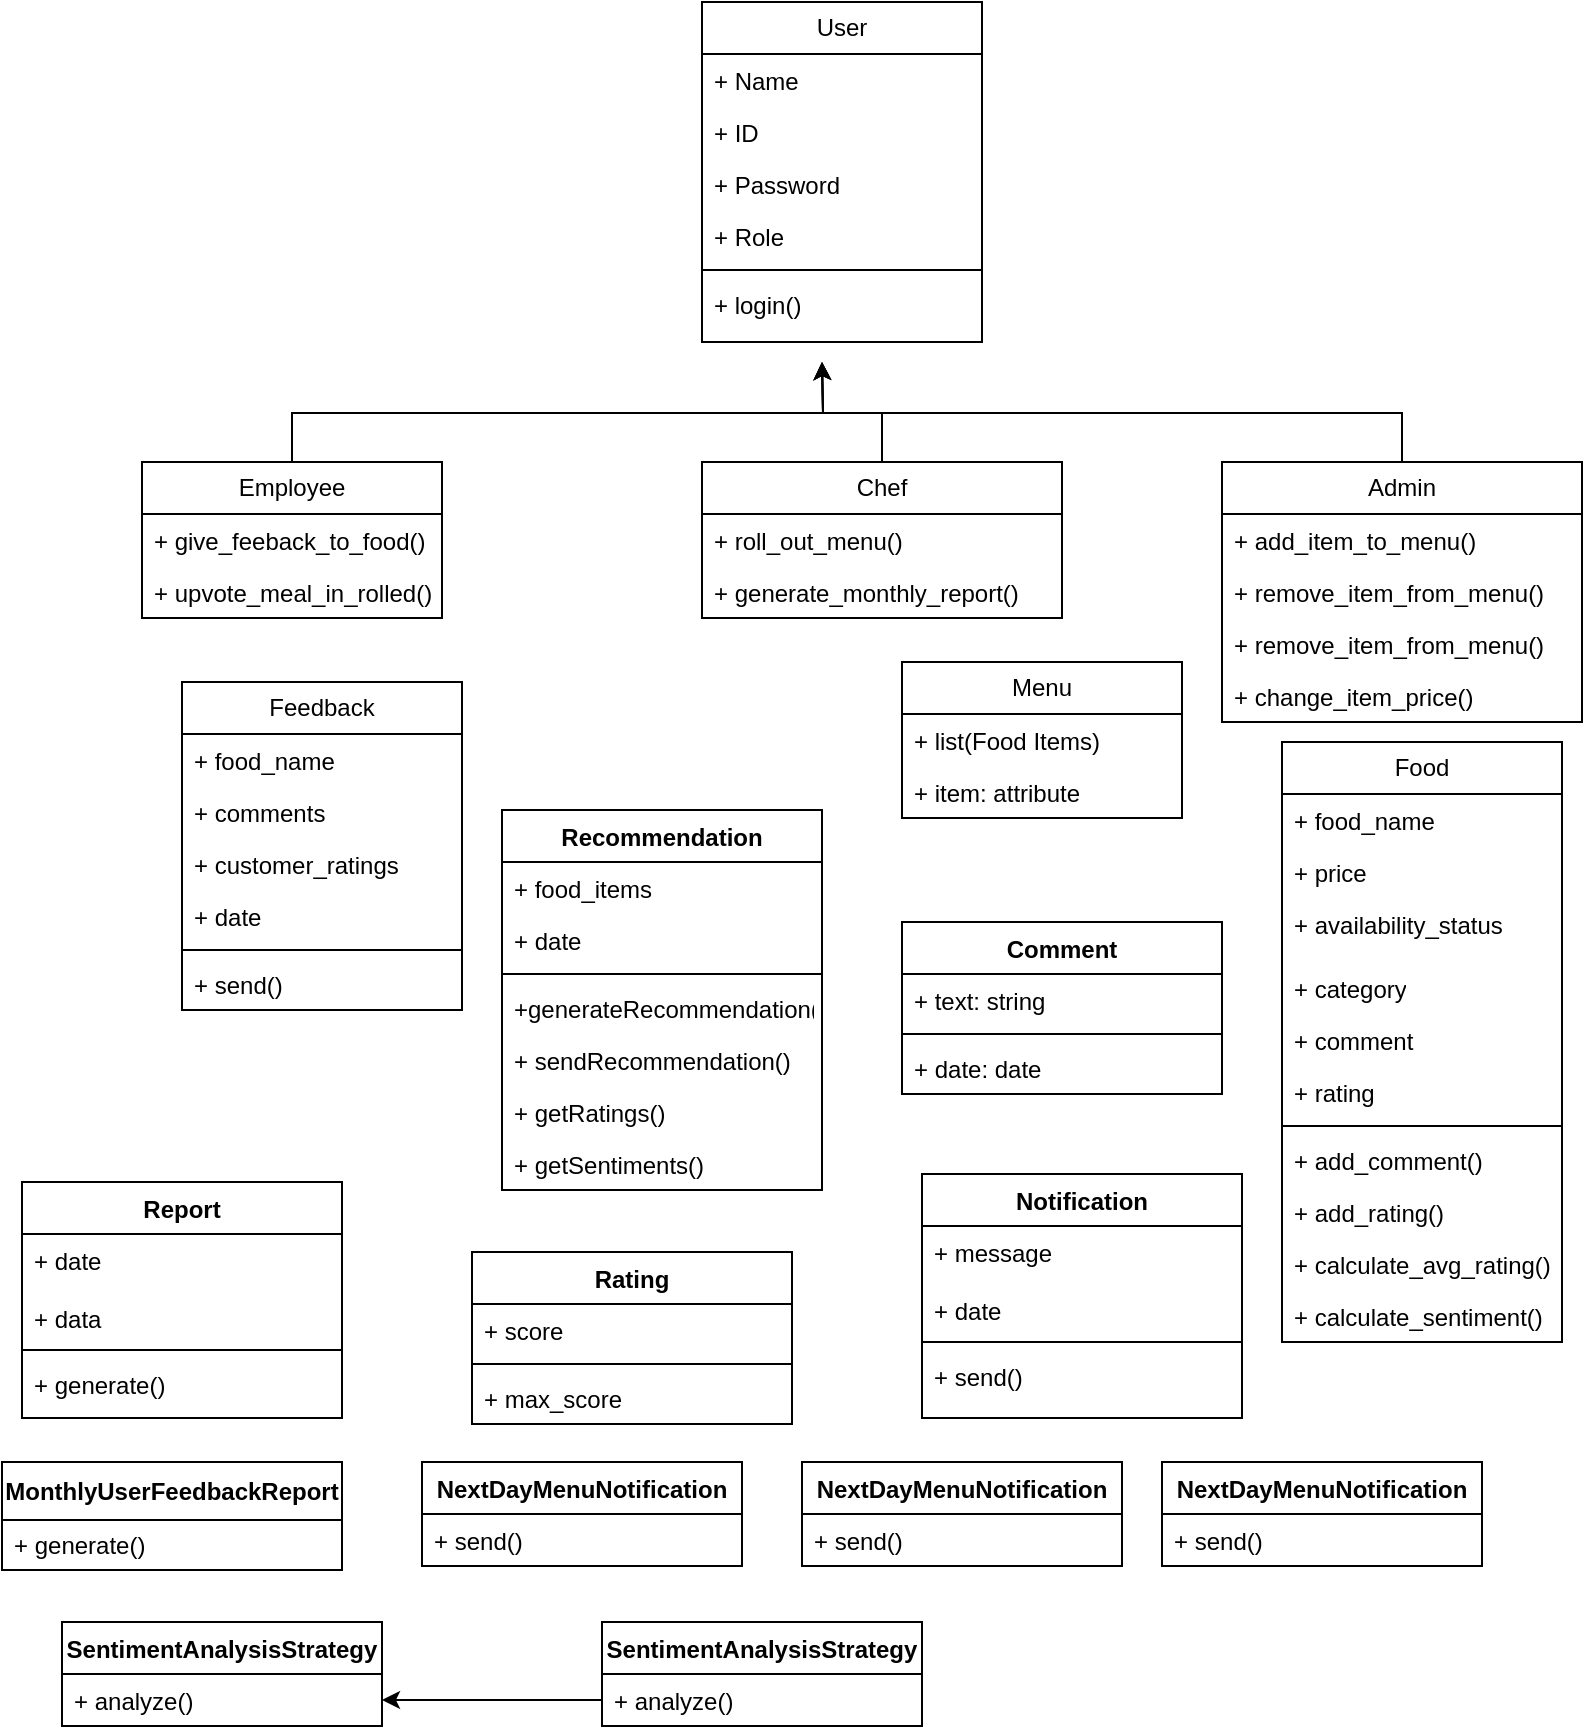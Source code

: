<mxfile version="24.4.14" type="device">
  <diagram name="Page-1" id="jMBQaEbbXKZfyH_cBPyg">
    <mxGraphModel dx="961" dy="527" grid="1" gridSize="10" guides="1" tooltips="1" connect="1" arrows="1" fold="1" page="1" pageScale="1" pageWidth="850" pageHeight="1100" math="0" shadow="0">
      <root>
        <mxCell id="0" />
        <mxCell id="1" parent="0" />
        <mxCell id="Dl0egayPhT2zZ90vlUJw-4" value="User" style="swimlane;fontStyle=0;childLayout=stackLayout;horizontal=1;startSize=26;fillColor=none;horizontalStack=0;resizeParent=1;resizeParentMax=0;resizeLast=0;collapsible=1;marginBottom=0;whiteSpace=wrap;html=1;" parent="1" vertex="1">
          <mxGeometry x="380" y="60" width="140" height="170" as="geometry">
            <mxRectangle x="170" y="60" width="70" height="30" as="alternateBounds" />
          </mxGeometry>
        </mxCell>
        <mxCell id="Dl0egayPhT2zZ90vlUJw-5" value="+ Name" style="text;strokeColor=none;fillColor=none;align=left;verticalAlign=top;spacingLeft=4;spacingRight=4;overflow=hidden;rotatable=0;points=[[0,0.5],[1,0.5]];portConstraint=eastwest;whiteSpace=wrap;html=1;" parent="Dl0egayPhT2zZ90vlUJw-4" vertex="1">
          <mxGeometry y="26" width="140" height="26" as="geometry" />
        </mxCell>
        <mxCell id="Dl0egayPhT2zZ90vlUJw-6" value="+ ID" style="text;strokeColor=none;fillColor=none;align=left;verticalAlign=top;spacingLeft=4;spacingRight=4;overflow=hidden;rotatable=0;points=[[0,0.5],[1,0.5]];portConstraint=eastwest;whiteSpace=wrap;html=1;" parent="Dl0egayPhT2zZ90vlUJw-4" vertex="1">
          <mxGeometry y="52" width="140" height="26" as="geometry" />
        </mxCell>
        <mxCell id="Dl0egayPhT2zZ90vlUJw-10" value="+ Password" style="text;strokeColor=none;fillColor=none;align=left;verticalAlign=top;spacingLeft=4;spacingRight=4;overflow=hidden;rotatable=0;points=[[0,0.5],[1,0.5]];portConstraint=eastwest;whiteSpace=wrap;html=1;" parent="Dl0egayPhT2zZ90vlUJw-4" vertex="1">
          <mxGeometry y="78" width="140" height="26" as="geometry" />
        </mxCell>
        <mxCell id="Dl0egayPhT2zZ90vlUJw-11" value="+ Role" style="text;strokeColor=none;fillColor=none;align=left;verticalAlign=top;spacingLeft=4;spacingRight=4;overflow=hidden;rotatable=0;points=[[0,0.5],[1,0.5]];portConstraint=eastwest;whiteSpace=wrap;html=1;" parent="Dl0egayPhT2zZ90vlUJw-4" vertex="1">
          <mxGeometry y="104" width="140" height="26" as="geometry" />
        </mxCell>
        <mxCell id="Dl0egayPhT2zZ90vlUJw-12" value="" style="line;strokeWidth=1;fillColor=none;align=left;verticalAlign=middle;spacingTop=-1;spacingLeft=3;spacingRight=3;rotatable=0;labelPosition=right;points=[];portConstraint=eastwest;strokeColor=inherit;" parent="Dl0egayPhT2zZ90vlUJw-4" vertex="1">
          <mxGeometry y="130" width="140" height="8" as="geometry" />
        </mxCell>
        <mxCell id="Dl0egayPhT2zZ90vlUJw-7" value="+ login()" style="text;strokeColor=none;fillColor=none;align=left;verticalAlign=top;spacingLeft=4;spacingRight=4;overflow=hidden;rotatable=0;points=[[0,0.5],[1,0.5]];portConstraint=eastwest;whiteSpace=wrap;html=1;" parent="Dl0egayPhT2zZ90vlUJw-4" vertex="1">
          <mxGeometry y="138" width="140" height="32" as="geometry" />
        </mxCell>
        <mxCell id="Dl0egayPhT2zZ90vlUJw-37" style="edgeStyle=orthogonalEdgeStyle;rounded=0;orthogonalLoop=1;jettySize=auto;html=1;exitX=0.5;exitY=0;exitDx=0;exitDy=0;" parent="1" source="Dl0egayPhT2zZ90vlUJw-13" edge="1">
          <mxGeometry relative="1" as="geometry">
            <mxPoint x="440" y="240" as="targetPoint" />
          </mxGeometry>
        </mxCell>
        <mxCell id="Dl0egayPhT2zZ90vlUJw-13" value="Employee" style="swimlane;fontStyle=0;childLayout=stackLayout;horizontal=1;startSize=26;fillColor=none;horizontalStack=0;resizeParent=1;resizeParentMax=0;resizeLast=0;collapsible=1;marginBottom=0;whiteSpace=wrap;html=1;" parent="1" vertex="1">
          <mxGeometry x="100" y="290" width="150" height="78" as="geometry" />
        </mxCell>
        <mxCell id="Dl0egayPhT2zZ90vlUJw-14" value="+ give_feeback_to_food()" style="text;strokeColor=none;fillColor=none;align=left;verticalAlign=top;spacingLeft=4;spacingRight=4;overflow=hidden;rotatable=0;points=[[0,0.5],[1,0.5]];portConstraint=eastwest;whiteSpace=wrap;html=1;" parent="Dl0egayPhT2zZ90vlUJw-13" vertex="1">
          <mxGeometry y="26" width="150" height="26" as="geometry" />
        </mxCell>
        <mxCell id="Dl0egayPhT2zZ90vlUJw-15" value="+ upvote_meal_in_rolled()" style="text;strokeColor=none;fillColor=none;align=left;verticalAlign=top;spacingLeft=4;spacingRight=4;overflow=hidden;rotatable=0;points=[[0,0.5],[1,0.5]];portConstraint=eastwest;whiteSpace=wrap;html=1;" parent="Dl0egayPhT2zZ90vlUJw-13" vertex="1">
          <mxGeometry y="52" width="150" height="26" as="geometry" />
        </mxCell>
        <mxCell id="Dl0egayPhT2zZ90vlUJw-38" style="edgeStyle=orthogonalEdgeStyle;rounded=0;orthogonalLoop=1;jettySize=auto;html=1;exitX=0.5;exitY=0;exitDx=0;exitDy=0;" parent="1" source="Dl0egayPhT2zZ90vlUJw-17" edge="1">
          <mxGeometry relative="1" as="geometry">
            <mxPoint x="440" y="240" as="targetPoint" />
          </mxGeometry>
        </mxCell>
        <mxCell id="Dl0egayPhT2zZ90vlUJw-17" value="Chef" style="swimlane;fontStyle=0;childLayout=stackLayout;horizontal=1;startSize=26;fillColor=none;horizontalStack=0;resizeParent=1;resizeParentMax=0;resizeLast=0;collapsible=1;marginBottom=0;whiteSpace=wrap;html=1;" parent="1" vertex="1">
          <mxGeometry x="380" y="290" width="180" height="78" as="geometry" />
        </mxCell>
        <mxCell id="Dl0egayPhT2zZ90vlUJw-18" value="+ roll_out_menu()" style="text;strokeColor=none;fillColor=none;align=left;verticalAlign=top;spacingLeft=4;spacingRight=4;overflow=hidden;rotatable=0;points=[[0,0.5],[1,0.5]];portConstraint=eastwest;whiteSpace=wrap;html=1;" parent="Dl0egayPhT2zZ90vlUJw-17" vertex="1">
          <mxGeometry y="26" width="180" height="26" as="geometry" />
        </mxCell>
        <mxCell id="Dl0egayPhT2zZ90vlUJw-19" value="+ generate_monthly_report()" style="text;strokeColor=none;fillColor=none;align=left;verticalAlign=top;spacingLeft=4;spacingRight=4;overflow=hidden;rotatable=0;points=[[0,0.5],[1,0.5]];portConstraint=eastwest;whiteSpace=wrap;html=1;" parent="Dl0egayPhT2zZ90vlUJw-17" vertex="1">
          <mxGeometry y="52" width="180" height="26" as="geometry" />
        </mxCell>
        <mxCell id="Dl0egayPhT2zZ90vlUJw-39" style="edgeStyle=orthogonalEdgeStyle;rounded=0;orthogonalLoop=1;jettySize=auto;html=1;exitX=0.5;exitY=0;exitDx=0;exitDy=0;" parent="1" source="Dl0egayPhT2zZ90vlUJw-21" edge="1">
          <mxGeometry relative="1" as="geometry">
            <mxPoint x="440" y="240" as="targetPoint" />
          </mxGeometry>
        </mxCell>
        <mxCell id="Dl0egayPhT2zZ90vlUJw-21" value="Admin" style="swimlane;fontStyle=0;childLayout=stackLayout;horizontal=1;startSize=26;fillColor=none;horizontalStack=0;resizeParent=1;resizeParentMax=0;resizeLast=0;collapsible=1;marginBottom=0;whiteSpace=wrap;html=1;" parent="1" vertex="1">
          <mxGeometry x="640" y="290" width="180" height="130" as="geometry" />
        </mxCell>
        <mxCell id="Dl0egayPhT2zZ90vlUJw-22" value="+ add_item_to_menu()" style="text;strokeColor=none;fillColor=none;align=left;verticalAlign=top;spacingLeft=4;spacingRight=4;overflow=hidden;rotatable=0;points=[[0,0.5],[1,0.5]];portConstraint=eastwest;whiteSpace=wrap;html=1;" parent="Dl0egayPhT2zZ90vlUJw-21" vertex="1">
          <mxGeometry y="26" width="180" height="26" as="geometry" />
        </mxCell>
        <mxCell id="Dl0egayPhT2zZ90vlUJw-23" value="+ remove_item_from_menu()" style="text;strokeColor=none;fillColor=none;align=left;verticalAlign=top;spacingLeft=4;spacingRight=4;overflow=hidden;rotatable=0;points=[[0,0.5],[1,0.5]];portConstraint=eastwest;whiteSpace=wrap;html=1;" parent="Dl0egayPhT2zZ90vlUJw-21" vertex="1">
          <mxGeometry y="52" width="180" height="26" as="geometry" />
        </mxCell>
        <mxCell id="Dl0egayPhT2zZ90vlUJw-25" value="+ remove_item_from_menu()" style="text;strokeColor=none;fillColor=none;align=left;verticalAlign=top;spacingLeft=4;spacingRight=4;overflow=hidden;rotatable=0;points=[[0,0.5],[1,0.5]];portConstraint=eastwest;whiteSpace=wrap;html=1;" parent="Dl0egayPhT2zZ90vlUJw-21" vertex="1">
          <mxGeometry y="78" width="180" height="26" as="geometry" />
        </mxCell>
        <mxCell id="Dl0egayPhT2zZ90vlUJw-24" value="+ change_item_price()" style="text;strokeColor=none;fillColor=none;align=left;verticalAlign=top;spacingLeft=4;spacingRight=4;overflow=hidden;rotatable=0;points=[[0,0.5],[1,0.5]];portConstraint=eastwest;whiteSpace=wrap;html=1;" parent="Dl0egayPhT2zZ90vlUJw-21" vertex="1">
          <mxGeometry y="104" width="180" height="26" as="geometry" />
        </mxCell>
        <mxCell id="Dl0egayPhT2zZ90vlUJw-29" value="Menu" style="swimlane;fontStyle=0;childLayout=stackLayout;horizontal=1;startSize=26;fillColor=none;horizontalStack=0;resizeParent=1;resizeParentMax=0;resizeLast=0;collapsible=1;marginBottom=0;whiteSpace=wrap;html=1;" parent="1" vertex="1">
          <mxGeometry x="480" y="390" width="140" height="78" as="geometry" />
        </mxCell>
        <mxCell id="Dl0egayPhT2zZ90vlUJw-30" value="+ list(Food Items)" style="text;strokeColor=none;fillColor=none;align=left;verticalAlign=top;spacingLeft=4;spacingRight=4;overflow=hidden;rotatable=0;points=[[0,0.5],[1,0.5]];portConstraint=eastwest;whiteSpace=wrap;html=1;" parent="Dl0egayPhT2zZ90vlUJw-29" vertex="1">
          <mxGeometry y="26" width="140" height="26" as="geometry" />
        </mxCell>
        <mxCell id="brvEw3I0obju15H7GsKY-70" value="+ item: attribute" style="text;strokeColor=none;fillColor=none;align=left;verticalAlign=top;spacingLeft=4;spacingRight=4;overflow=hidden;rotatable=0;points=[[0,0.5],[1,0.5]];portConstraint=eastwest;whiteSpace=wrap;html=1;" vertex="1" parent="Dl0egayPhT2zZ90vlUJw-29">
          <mxGeometry y="52" width="140" height="26" as="geometry" />
        </mxCell>
        <mxCell id="Dl0egayPhT2zZ90vlUJw-33" value="Food " style="swimlane;fontStyle=0;childLayout=stackLayout;horizontal=1;startSize=26;fillColor=none;horizontalStack=0;resizeParent=1;resizeParentMax=0;resizeLast=0;collapsible=1;marginBottom=0;whiteSpace=wrap;html=1;" parent="1" vertex="1">
          <mxGeometry x="670" y="430" width="140" height="300" as="geometry" />
        </mxCell>
        <mxCell id="Dl0egayPhT2zZ90vlUJw-34" value="+ food_name" style="text;strokeColor=none;fillColor=none;align=left;verticalAlign=top;spacingLeft=4;spacingRight=4;overflow=hidden;rotatable=0;points=[[0,0.5],[1,0.5]];portConstraint=eastwest;whiteSpace=wrap;html=1;" parent="Dl0egayPhT2zZ90vlUJw-33" vertex="1">
          <mxGeometry y="26" width="140" height="26" as="geometry" />
        </mxCell>
        <mxCell id="Dl0egayPhT2zZ90vlUJw-35" value="+ price" style="text;strokeColor=none;fillColor=none;align=left;verticalAlign=top;spacingLeft=4;spacingRight=4;overflow=hidden;rotatable=0;points=[[0,0.5],[1,0.5]];portConstraint=eastwest;whiteSpace=wrap;html=1;" parent="Dl0egayPhT2zZ90vlUJw-33" vertex="1">
          <mxGeometry y="52" width="140" height="26" as="geometry" />
        </mxCell>
        <mxCell id="Dl0egayPhT2zZ90vlUJw-36" value="+ availability_status" style="text;strokeColor=none;fillColor=none;align=left;verticalAlign=top;spacingLeft=4;spacingRight=4;overflow=hidden;rotatable=0;points=[[0,0.5],[1,0.5]];portConstraint=eastwest;whiteSpace=wrap;html=1;" parent="Dl0egayPhT2zZ90vlUJw-33" vertex="1">
          <mxGeometry y="78" width="140" height="32" as="geometry" />
        </mxCell>
        <mxCell id="Dl0egayPhT2zZ90vlUJw-45" value="+ category" style="text;strokeColor=none;fillColor=none;align=left;verticalAlign=top;spacingLeft=4;spacingRight=4;overflow=hidden;rotatable=0;points=[[0,0.5],[1,0.5]];portConstraint=eastwest;whiteSpace=wrap;html=1;" parent="Dl0egayPhT2zZ90vlUJw-33" vertex="1">
          <mxGeometry y="110" width="140" height="26" as="geometry" />
        </mxCell>
        <mxCell id="brvEw3I0obju15H7GsKY-71" value="+ comment" style="text;strokeColor=none;fillColor=none;align=left;verticalAlign=top;spacingLeft=4;spacingRight=4;overflow=hidden;rotatable=0;points=[[0,0.5],[1,0.5]];portConstraint=eastwest;whiteSpace=wrap;html=1;" vertex="1" parent="Dl0egayPhT2zZ90vlUJw-33">
          <mxGeometry y="136" width="140" height="26" as="geometry" />
        </mxCell>
        <mxCell id="brvEw3I0obju15H7GsKY-73" value="+ rating" style="text;strokeColor=none;fillColor=none;align=left;verticalAlign=top;spacingLeft=4;spacingRight=4;overflow=hidden;rotatable=0;points=[[0,0.5],[1,0.5]];portConstraint=eastwest;whiteSpace=wrap;html=1;" vertex="1" parent="Dl0egayPhT2zZ90vlUJw-33">
          <mxGeometry y="162" width="140" height="26" as="geometry" />
        </mxCell>
        <mxCell id="brvEw3I0obju15H7GsKY-74" value="" style="line;strokeWidth=1;fillColor=none;align=left;verticalAlign=middle;spacingTop=-1;spacingLeft=3;spacingRight=3;rotatable=0;labelPosition=right;points=[];portConstraint=eastwest;strokeColor=inherit;" vertex="1" parent="Dl0egayPhT2zZ90vlUJw-33">
          <mxGeometry y="188" width="140" height="8" as="geometry" />
        </mxCell>
        <mxCell id="brvEw3I0obju15H7GsKY-72" value="+ add_comment()" style="text;strokeColor=none;fillColor=none;align=left;verticalAlign=top;spacingLeft=4;spacingRight=4;overflow=hidden;rotatable=0;points=[[0,0.5],[1,0.5]];portConstraint=eastwest;whiteSpace=wrap;html=1;" vertex="1" parent="Dl0egayPhT2zZ90vlUJw-33">
          <mxGeometry y="196" width="140" height="26" as="geometry" />
        </mxCell>
        <mxCell id="brvEw3I0obju15H7GsKY-78" value="+ add_rating()" style="text;strokeColor=none;fillColor=none;align=left;verticalAlign=top;spacingLeft=4;spacingRight=4;overflow=hidden;rotatable=0;points=[[0,0.5],[1,0.5]];portConstraint=eastwest;whiteSpace=wrap;html=1;" vertex="1" parent="Dl0egayPhT2zZ90vlUJw-33">
          <mxGeometry y="222" width="140" height="26" as="geometry" />
        </mxCell>
        <mxCell id="brvEw3I0obju15H7GsKY-75" value="+ calculate_avg_rating()" style="text;strokeColor=none;fillColor=none;align=left;verticalAlign=top;spacingLeft=4;spacingRight=4;overflow=hidden;rotatable=0;points=[[0,0.5],[1,0.5]];portConstraint=eastwest;whiteSpace=wrap;html=1;" vertex="1" parent="Dl0egayPhT2zZ90vlUJw-33">
          <mxGeometry y="248" width="140" height="26" as="geometry" />
        </mxCell>
        <mxCell id="brvEw3I0obju15H7GsKY-79" value="+ calculate_sentiment()" style="text;strokeColor=none;fillColor=none;align=left;verticalAlign=top;spacingLeft=4;spacingRight=4;overflow=hidden;rotatable=0;points=[[0,0.5],[1,0.5]];portConstraint=eastwest;whiteSpace=wrap;html=1;" vertex="1" parent="Dl0egayPhT2zZ90vlUJw-33">
          <mxGeometry y="274" width="140" height="26" as="geometry" />
        </mxCell>
        <mxCell id="Dl0egayPhT2zZ90vlUJw-40" value="Feedback" style="swimlane;fontStyle=0;childLayout=stackLayout;horizontal=1;startSize=26;fillColor=none;horizontalStack=0;resizeParent=1;resizeParentMax=0;resizeLast=0;collapsible=1;marginBottom=0;whiteSpace=wrap;html=1;" parent="1" vertex="1">
          <mxGeometry x="120" y="400" width="140" height="164" as="geometry" />
        </mxCell>
        <mxCell id="Dl0egayPhT2zZ90vlUJw-41" value="+ food_name" style="text;strokeColor=none;fillColor=none;align=left;verticalAlign=top;spacingLeft=4;spacingRight=4;overflow=hidden;rotatable=0;points=[[0,0.5],[1,0.5]];portConstraint=eastwest;whiteSpace=wrap;html=1;" parent="Dl0egayPhT2zZ90vlUJw-40" vertex="1">
          <mxGeometry y="26" width="140" height="26" as="geometry" />
        </mxCell>
        <mxCell id="Dl0egayPhT2zZ90vlUJw-42" value="+ comments" style="text;strokeColor=none;fillColor=none;align=left;verticalAlign=top;spacingLeft=4;spacingRight=4;overflow=hidden;rotatable=0;points=[[0,0.5],[1,0.5]];portConstraint=eastwest;whiteSpace=wrap;html=1;" parent="Dl0egayPhT2zZ90vlUJw-40" vertex="1">
          <mxGeometry y="52" width="140" height="26" as="geometry" />
        </mxCell>
        <mxCell id="Dl0egayPhT2zZ90vlUJw-43" value="+ customer_ratings" style="text;strokeColor=none;fillColor=none;align=left;verticalAlign=top;spacingLeft=4;spacingRight=4;overflow=hidden;rotatable=0;points=[[0,0.5],[1,0.5]];portConstraint=eastwest;whiteSpace=wrap;html=1;" parent="Dl0egayPhT2zZ90vlUJw-40" vertex="1">
          <mxGeometry y="78" width="140" height="26" as="geometry" />
        </mxCell>
        <mxCell id="brvEw3I0obju15H7GsKY-40" value="+ date" style="text;strokeColor=none;fillColor=none;align=left;verticalAlign=top;spacingLeft=4;spacingRight=4;overflow=hidden;rotatable=0;points=[[0,0.5],[1,0.5]];portConstraint=eastwest;whiteSpace=wrap;html=1;" vertex="1" parent="Dl0egayPhT2zZ90vlUJw-40">
          <mxGeometry y="104" width="140" height="26" as="geometry" />
        </mxCell>
        <mxCell id="brvEw3I0obju15H7GsKY-41" value="" style="line;strokeWidth=1;fillColor=none;align=left;verticalAlign=middle;spacingTop=-1;spacingLeft=3;spacingRight=3;rotatable=0;labelPosition=right;points=[];portConstraint=eastwest;strokeColor=inherit;" vertex="1" parent="Dl0egayPhT2zZ90vlUJw-40">
          <mxGeometry y="130" width="140" height="8" as="geometry" />
        </mxCell>
        <mxCell id="brvEw3I0obju15H7GsKY-43" value="+ send()" style="text;strokeColor=none;fillColor=none;align=left;verticalAlign=top;spacingLeft=4;spacingRight=4;overflow=hidden;rotatable=0;points=[[0,0.5],[1,0.5]];portConstraint=eastwest;whiteSpace=wrap;html=1;" vertex="1" parent="Dl0egayPhT2zZ90vlUJw-40">
          <mxGeometry y="138" width="140" height="26" as="geometry" />
        </mxCell>
        <mxCell id="brvEw3I0obju15H7GsKY-1" value="Notification" style="swimlane;fontStyle=1;align=center;verticalAlign=top;childLayout=stackLayout;horizontal=1;startSize=26;horizontalStack=0;resizeParent=1;resizeParentMax=0;resizeLast=0;collapsible=1;marginBottom=0;whiteSpace=wrap;html=1;" vertex="1" parent="1">
          <mxGeometry x="490" y="646" width="160" height="122" as="geometry" />
        </mxCell>
        <mxCell id="brvEw3I0obju15H7GsKY-2" value="&lt;div&gt;+ message&lt;/div&gt;&lt;div&gt;&lt;br&gt;+ date&lt;br&gt;&lt;/div&gt;" style="text;strokeColor=none;fillColor=none;align=left;verticalAlign=top;spacingLeft=4;spacingRight=4;overflow=hidden;rotatable=0;points=[[0,0.5],[1,0.5]];portConstraint=eastwest;whiteSpace=wrap;html=1;" vertex="1" parent="brvEw3I0obju15H7GsKY-1">
          <mxGeometry y="26" width="160" height="54" as="geometry" />
        </mxCell>
        <mxCell id="brvEw3I0obju15H7GsKY-8" value="" style="line;strokeWidth=1;fillColor=none;align=left;verticalAlign=middle;spacingTop=-1;spacingLeft=3;spacingRight=3;rotatable=0;labelPosition=right;points=[];portConstraint=eastwest;strokeColor=inherit;" vertex="1" parent="brvEw3I0obju15H7GsKY-1">
          <mxGeometry y="80" width="160" height="8" as="geometry" />
        </mxCell>
        <mxCell id="brvEw3I0obju15H7GsKY-4" value="+ send()" style="text;strokeColor=none;fillColor=none;align=left;verticalAlign=top;spacingLeft=4;spacingRight=4;overflow=hidden;rotatable=0;points=[[0,0.5],[1,0.5]];portConstraint=eastwest;whiteSpace=wrap;html=1;" vertex="1" parent="brvEw3I0obju15H7GsKY-1">
          <mxGeometry y="88" width="160" height="34" as="geometry" />
        </mxCell>
        <mxCell id="brvEw3I0obju15H7GsKY-10" value="NextDayMenuNotification" style="swimlane;fontStyle=1;align=center;verticalAlign=top;childLayout=stackLayout;horizontal=1;startSize=26;horizontalStack=0;resizeParent=1;resizeParentMax=0;resizeLast=0;collapsible=1;marginBottom=0;whiteSpace=wrap;html=1;" vertex="1" parent="1">
          <mxGeometry x="240" y="790" width="160" height="52" as="geometry" />
        </mxCell>
        <mxCell id="brvEw3I0obju15H7GsKY-13" value="+ send()" style="text;strokeColor=none;fillColor=none;align=left;verticalAlign=top;spacingLeft=4;spacingRight=4;overflow=hidden;rotatable=0;points=[[0,0.5],[1,0.5]];portConstraint=eastwest;whiteSpace=wrap;html=1;" vertex="1" parent="brvEw3I0obju15H7GsKY-10">
          <mxGeometry y="26" width="160" height="26" as="geometry" />
        </mxCell>
        <mxCell id="brvEw3I0obju15H7GsKY-14" value="NextDayMenuNotification" style="swimlane;fontStyle=1;align=center;verticalAlign=top;childLayout=stackLayout;horizontal=1;startSize=26;horizontalStack=0;resizeParent=1;resizeParentMax=0;resizeLast=0;collapsible=1;marginBottom=0;whiteSpace=wrap;html=1;" vertex="1" parent="1">
          <mxGeometry x="430" y="790" width="160" height="52" as="geometry" />
        </mxCell>
        <mxCell id="brvEw3I0obju15H7GsKY-15" value="+ send()" style="text;strokeColor=none;fillColor=none;align=left;verticalAlign=top;spacingLeft=4;spacingRight=4;overflow=hidden;rotatable=0;points=[[0,0.5],[1,0.5]];portConstraint=eastwest;whiteSpace=wrap;html=1;" vertex="1" parent="brvEw3I0obju15H7GsKY-14">
          <mxGeometry y="26" width="160" height="26" as="geometry" />
        </mxCell>
        <mxCell id="brvEw3I0obju15H7GsKY-16" value="NextDayMenuNotification" style="swimlane;fontStyle=1;align=center;verticalAlign=top;childLayout=stackLayout;horizontal=1;startSize=26;horizontalStack=0;resizeParent=1;resizeParentMax=0;resizeLast=0;collapsible=1;marginBottom=0;whiteSpace=wrap;html=1;" vertex="1" parent="1">
          <mxGeometry x="610" y="790" width="160" height="52" as="geometry" />
        </mxCell>
        <mxCell id="brvEw3I0obju15H7GsKY-17" value="+ send()" style="text;strokeColor=none;fillColor=none;align=left;verticalAlign=top;spacingLeft=4;spacingRight=4;overflow=hidden;rotatable=0;points=[[0,0.5],[1,0.5]];portConstraint=eastwest;whiteSpace=wrap;html=1;" vertex="1" parent="brvEw3I0obju15H7GsKY-16">
          <mxGeometry y="26" width="160" height="26" as="geometry" />
        </mxCell>
        <mxCell id="brvEw3I0obju15H7GsKY-18" value="Report" style="swimlane;fontStyle=1;align=center;verticalAlign=top;childLayout=stackLayout;horizontal=1;startSize=26;horizontalStack=0;resizeParent=1;resizeParentMax=0;resizeLast=0;collapsible=1;marginBottom=0;whiteSpace=wrap;html=1;" vertex="1" parent="1">
          <mxGeometry x="40" y="650" width="160" height="118" as="geometry" />
        </mxCell>
        <mxCell id="brvEw3I0obju15H7GsKY-19" value="&lt;div&gt;+ date&lt;br&gt;&lt;br&gt;&lt;/div&gt;&lt;div&gt;+ data&lt;br&gt;&lt;/div&gt;&lt;div&gt;&lt;br&gt;&lt;/div&gt;&lt;div&gt;&lt;br&gt;&lt;/div&gt;" style="text;strokeColor=none;fillColor=none;align=left;verticalAlign=top;spacingLeft=4;spacingRight=4;overflow=hidden;rotatable=0;points=[[0,0.5],[1,0.5]];portConstraint=eastwest;whiteSpace=wrap;html=1;" vertex="1" parent="brvEw3I0obju15H7GsKY-18">
          <mxGeometry y="26" width="160" height="54" as="geometry" />
        </mxCell>
        <mxCell id="brvEw3I0obju15H7GsKY-20" value="" style="line;strokeWidth=1;fillColor=none;align=left;verticalAlign=middle;spacingTop=-1;spacingLeft=3;spacingRight=3;rotatable=0;labelPosition=right;points=[];portConstraint=eastwest;strokeColor=inherit;" vertex="1" parent="brvEw3I0obju15H7GsKY-18">
          <mxGeometry y="80" width="160" height="8" as="geometry" />
        </mxCell>
        <mxCell id="brvEw3I0obju15H7GsKY-21" value="+ generate()" style="text;strokeColor=none;fillColor=none;align=left;verticalAlign=top;spacingLeft=4;spacingRight=4;overflow=hidden;rotatable=0;points=[[0,0.5],[1,0.5]];portConstraint=eastwest;whiteSpace=wrap;html=1;" vertex="1" parent="brvEw3I0obju15H7GsKY-18">
          <mxGeometry y="88" width="160" height="30" as="geometry" />
        </mxCell>
        <mxCell id="brvEw3I0obju15H7GsKY-25" value="MonthlyUserFeedbackReport" style="swimlane;fontStyle=1;align=center;verticalAlign=middle;childLayout=stackLayout;horizontal=1;startSize=29;horizontalStack=0;resizeParent=1;resizeParentMax=0;resizeLast=0;collapsible=0;marginBottom=0;html=1;whiteSpace=wrap;" vertex="1" parent="1">
          <mxGeometry x="30" y="790" width="170" height="54" as="geometry" />
        </mxCell>
        <mxCell id="brvEw3I0obju15H7GsKY-27" value="+ generate()" style="text;html=1;strokeColor=none;fillColor=none;align=left;verticalAlign=middle;spacingLeft=4;spacingRight=4;overflow=hidden;rotatable=0;points=[[0,0.5],[1,0.5]];portConstraint=eastwest;whiteSpace=wrap;" vertex="1" parent="brvEw3I0obju15H7GsKY-25">
          <mxGeometry y="29" width="170" height="25" as="geometry" />
        </mxCell>
        <mxCell id="brvEw3I0obju15H7GsKY-44" value="Comment" style="swimlane;fontStyle=1;align=center;verticalAlign=top;childLayout=stackLayout;horizontal=1;startSize=26;horizontalStack=0;resizeParent=1;resizeParentMax=0;resizeLast=0;collapsible=1;marginBottom=0;whiteSpace=wrap;html=1;" vertex="1" parent="1">
          <mxGeometry x="480" y="520" width="160" height="86" as="geometry" />
        </mxCell>
        <mxCell id="brvEw3I0obju15H7GsKY-45" value="+ text: string" style="text;strokeColor=none;fillColor=none;align=left;verticalAlign=top;spacingLeft=4;spacingRight=4;overflow=hidden;rotatable=0;points=[[0,0.5],[1,0.5]];portConstraint=eastwest;whiteSpace=wrap;html=1;" vertex="1" parent="brvEw3I0obju15H7GsKY-44">
          <mxGeometry y="26" width="160" height="26" as="geometry" />
        </mxCell>
        <mxCell id="brvEw3I0obju15H7GsKY-46" value="" style="line;strokeWidth=1;fillColor=none;align=left;verticalAlign=middle;spacingTop=-1;spacingLeft=3;spacingRight=3;rotatable=0;labelPosition=right;points=[];portConstraint=eastwest;strokeColor=inherit;" vertex="1" parent="brvEw3I0obju15H7GsKY-44">
          <mxGeometry y="52" width="160" height="8" as="geometry" />
        </mxCell>
        <mxCell id="brvEw3I0obju15H7GsKY-47" value="+ date: date" style="text;strokeColor=none;fillColor=none;align=left;verticalAlign=top;spacingLeft=4;spacingRight=4;overflow=hidden;rotatable=0;points=[[0,0.5],[1,0.5]];portConstraint=eastwest;whiteSpace=wrap;html=1;" vertex="1" parent="brvEw3I0obju15H7GsKY-44">
          <mxGeometry y="60" width="160" height="26" as="geometry" />
        </mxCell>
        <mxCell id="brvEw3I0obju15H7GsKY-48" value="Recommendation" style="swimlane;fontStyle=1;align=center;verticalAlign=top;childLayout=stackLayout;horizontal=1;startSize=26;horizontalStack=0;resizeParent=1;resizeParentMax=0;resizeLast=0;collapsible=1;marginBottom=0;whiteSpace=wrap;html=1;" vertex="1" parent="1">
          <mxGeometry x="280" y="464" width="160" height="190" as="geometry" />
        </mxCell>
        <mxCell id="brvEw3I0obju15H7GsKY-49" value="+ food_items" style="text;strokeColor=none;fillColor=none;align=left;verticalAlign=top;spacingLeft=4;spacingRight=4;overflow=hidden;rotatable=0;points=[[0,0.5],[1,0.5]];portConstraint=eastwest;whiteSpace=wrap;html=1;" vertex="1" parent="brvEw3I0obju15H7GsKY-48">
          <mxGeometry y="26" width="160" height="26" as="geometry" />
        </mxCell>
        <mxCell id="brvEw3I0obju15H7GsKY-51" value="+ date" style="text;strokeColor=none;fillColor=none;align=left;verticalAlign=top;spacingLeft=4;spacingRight=4;overflow=hidden;rotatable=0;points=[[0,0.5],[1,0.5]];portConstraint=eastwest;whiteSpace=wrap;html=1;" vertex="1" parent="brvEw3I0obju15H7GsKY-48">
          <mxGeometry y="52" width="160" height="26" as="geometry" />
        </mxCell>
        <mxCell id="brvEw3I0obju15H7GsKY-50" value="" style="line;strokeWidth=1;fillColor=none;align=left;verticalAlign=middle;spacingTop=-1;spacingLeft=3;spacingRight=3;rotatable=0;labelPosition=right;points=[];portConstraint=eastwest;strokeColor=inherit;" vertex="1" parent="brvEw3I0obju15H7GsKY-48">
          <mxGeometry y="78" width="160" height="8" as="geometry" />
        </mxCell>
        <mxCell id="brvEw3I0obju15H7GsKY-52" value="+generateRecommendation()" style="text;strokeColor=none;fillColor=none;align=left;verticalAlign=top;spacingLeft=4;spacingRight=4;overflow=hidden;rotatable=0;points=[[0,0.5],[1,0.5]];portConstraint=eastwest;whiteSpace=wrap;html=1;" vertex="1" parent="brvEw3I0obju15H7GsKY-48">
          <mxGeometry y="86" width="160" height="26" as="geometry" />
        </mxCell>
        <mxCell id="brvEw3I0obju15H7GsKY-53" value="+ sendRecommendation()" style="text;strokeColor=none;fillColor=none;align=left;verticalAlign=top;spacingLeft=4;spacingRight=4;overflow=hidden;rotatable=0;points=[[0,0.5],[1,0.5]];portConstraint=eastwest;whiteSpace=wrap;html=1;" vertex="1" parent="brvEw3I0obju15H7GsKY-48">
          <mxGeometry y="112" width="160" height="26" as="geometry" />
        </mxCell>
        <mxCell id="brvEw3I0obju15H7GsKY-55" value="+ getRatings()" style="text;strokeColor=none;fillColor=none;align=left;verticalAlign=top;spacingLeft=4;spacingRight=4;overflow=hidden;rotatable=0;points=[[0,0.5],[1,0.5]];portConstraint=eastwest;whiteSpace=wrap;html=1;" vertex="1" parent="brvEw3I0obju15H7GsKY-48">
          <mxGeometry y="138" width="160" height="26" as="geometry" />
        </mxCell>
        <mxCell id="brvEw3I0obju15H7GsKY-57" value="+ getSentiments()" style="text;strokeColor=none;fillColor=none;align=left;verticalAlign=top;spacingLeft=4;spacingRight=4;overflow=hidden;rotatable=0;points=[[0,0.5],[1,0.5]];portConstraint=eastwest;whiteSpace=wrap;html=1;" vertex="1" parent="brvEw3I0obju15H7GsKY-48">
          <mxGeometry y="164" width="160" height="26" as="geometry" />
        </mxCell>
        <mxCell id="brvEw3I0obju15H7GsKY-58" value="SentimentAnalysisStrategy" style="swimlane;fontStyle=1;align=center;verticalAlign=top;childLayout=stackLayout;horizontal=1;startSize=26;horizontalStack=0;resizeParent=1;resizeParentMax=0;resizeLast=0;collapsible=1;marginBottom=0;whiteSpace=wrap;html=1;" vertex="1" parent="1">
          <mxGeometry x="60" y="870" width="160" height="52" as="geometry" />
        </mxCell>
        <mxCell id="brvEw3I0obju15H7GsKY-61" value="+ analyze()" style="text;strokeColor=none;fillColor=none;align=left;verticalAlign=top;spacingLeft=4;spacingRight=4;overflow=hidden;rotatable=0;points=[[0,0.5],[1,0.5]];portConstraint=eastwest;whiteSpace=wrap;html=1;" vertex="1" parent="brvEw3I0obju15H7GsKY-58">
          <mxGeometry y="26" width="160" height="26" as="geometry" />
        </mxCell>
        <mxCell id="brvEw3I0obju15H7GsKY-62" value="SentimentAnalysisStrategy" style="swimlane;fontStyle=1;align=center;verticalAlign=top;childLayout=stackLayout;horizontal=1;startSize=26;horizontalStack=0;resizeParent=1;resizeParentMax=0;resizeLast=0;collapsible=1;marginBottom=0;whiteSpace=wrap;html=1;" vertex="1" parent="1">
          <mxGeometry x="330" y="870" width="160" height="52" as="geometry" />
        </mxCell>
        <mxCell id="brvEw3I0obju15H7GsKY-64" value="+ analyze()" style="text;strokeColor=none;fillColor=none;align=left;verticalAlign=top;spacingLeft=4;spacingRight=4;overflow=hidden;rotatable=0;points=[[0,0.5],[1,0.5]];portConstraint=eastwest;whiteSpace=wrap;html=1;" vertex="1" parent="brvEw3I0obju15H7GsKY-62">
          <mxGeometry y="26" width="160" height="26" as="geometry" />
        </mxCell>
        <mxCell id="brvEw3I0obju15H7GsKY-65" value="" style="edgeStyle=orthogonalEdgeStyle;rounded=0;orthogonalLoop=1;jettySize=auto;html=1;" edge="1" parent="1" source="brvEw3I0obju15H7GsKY-64" target="brvEw3I0obju15H7GsKY-61">
          <mxGeometry relative="1" as="geometry" />
        </mxCell>
        <mxCell id="brvEw3I0obju15H7GsKY-66" value="Rating" style="swimlane;fontStyle=1;align=center;verticalAlign=top;childLayout=stackLayout;horizontal=1;startSize=26;horizontalStack=0;resizeParent=1;resizeParentMax=0;resizeLast=0;collapsible=1;marginBottom=0;whiteSpace=wrap;html=1;" vertex="1" parent="1">
          <mxGeometry x="265" y="685" width="160" height="86" as="geometry" />
        </mxCell>
        <mxCell id="brvEw3I0obju15H7GsKY-67" value="+ score" style="text;strokeColor=none;fillColor=none;align=left;verticalAlign=top;spacingLeft=4;spacingRight=4;overflow=hidden;rotatable=0;points=[[0,0.5],[1,0.5]];portConstraint=eastwest;whiteSpace=wrap;html=1;" vertex="1" parent="brvEw3I0obju15H7GsKY-66">
          <mxGeometry y="26" width="160" height="26" as="geometry" />
        </mxCell>
        <mxCell id="brvEw3I0obju15H7GsKY-68" value="" style="line;strokeWidth=1;fillColor=none;align=left;verticalAlign=middle;spacingTop=-1;spacingLeft=3;spacingRight=3;rotatable=0;labelPosition=right;points=[];portConstraint=eastwest;strokeColor=inherit;" vertex="1" parent="brvEw3I0obju15H7GsKY-66">
          <mxGeometry y="52" width="160" height="8" as="geometry" />
        </mxCell>
        <mxCell id="brvEw3I0obju15H7GsKY-69" value="+ max_score" style="text;strokeColor=none;fillColor=none;align=left;verticalAlign=top;spacingLeft=4;spacingRight=4;overflow=hidden;rotatable=0;points=[[0,0.5],[1,0.5]];portConstraint=eastwest;whiteSpace=wrap;html=1;" vertex="1" parent="brvEw3I0obju15H7GsKY-66">
          <mxGeometry y="60" width="160" height="26" as="geometry" />
        </mxCell>
      </root>
    </mxGraphModel>
  </diagram>
</mxfile>
